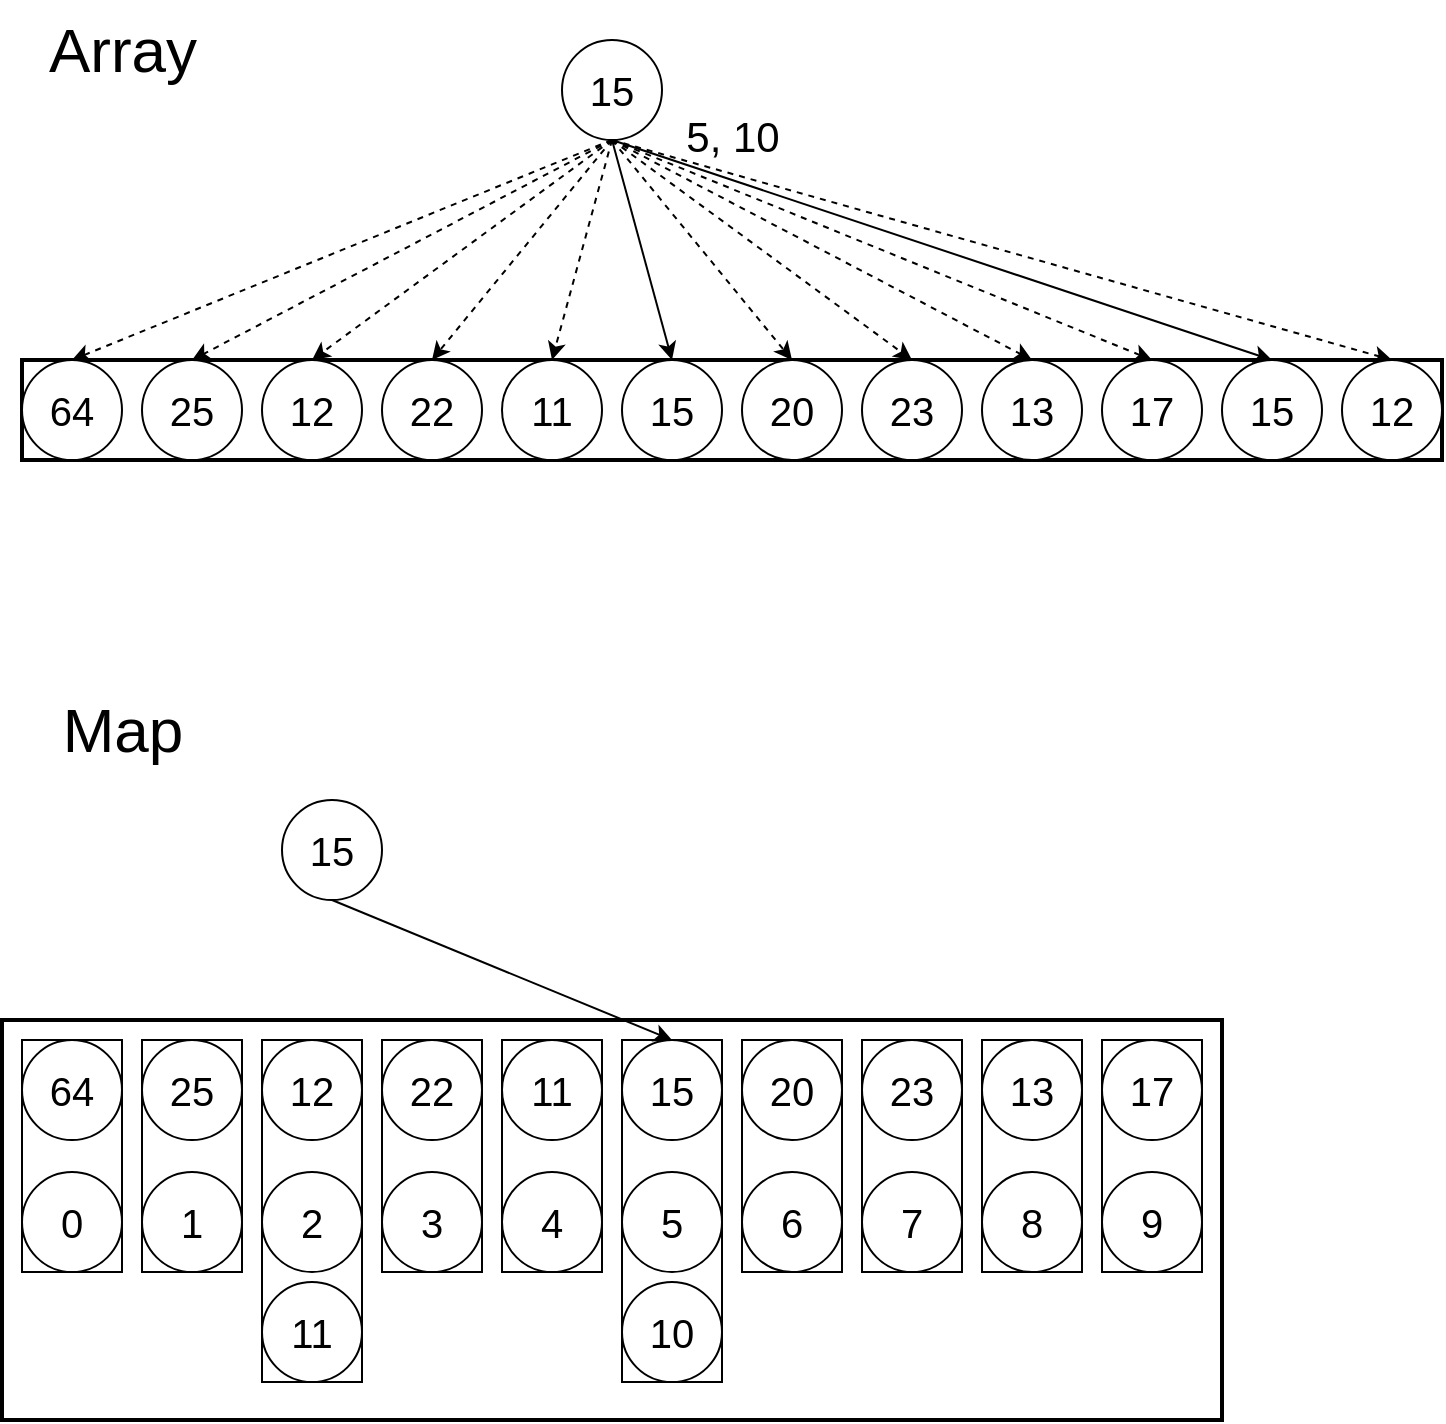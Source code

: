 <mxfile>
    <diagram id="9_Qk0hE52ls-_hXJr3vT" name="Page-1">
        <mxGraphModel dx="702" dy="254" grid="1" gridSize="10" guides="1" tooltips="1" connect="1" arrows="1" fold="1" page="1" pageScale="1" pageWidth="850" pageHeight="1100" math="0" shadow="0">
            <root>
                <mxCell id="0"/>
                <mxCell id="1" parent="0"/>
                <mxCell id="2" value="" style="group;strokeColor=default;strokeWidth=2;container=0;" vertex="1" connectable="0" parent="1">
                    <mxGeometry x="80" y="200" width="710" height="50" as="geometry"/>
                </mxCell>
                <mxCell id="3" value="&lt;font style=&quot;font-size: 20px;&quot;&gt;64&lt;/font&gt;" style="ellipse;whiteSpace=wrap;html=1;" vertex="1" parent="1">
                    <mxGeometry x="80" y="200" width="50" height="50" as="geometry"/>
                </mxCell>
                <mxCell id="4" value="&lt;font style=&quot;font-size: 20px;&quot;&gt;25&lt;/font&gt;" style="ellipse;whiteSpace=wrap;html=1;" vertex="1" parent="1">
                    <mxGeometry x="140" y="200" width="50" height="50" as="geometry"/>
                </mxCell>
                <mxCell id="5" value="&lt;font style=&quot;font-size: 20px;&quot;&gt;12&lt;/font&gt;" style="ellipse;whiteSpace=wrap;html=1;" vertex="1" parent="1">
                    <mxGeometry x="200" y="200" width="50" height="50" as="geometry"/>
                </mxCell>
                <mxCell id="6" value="&lt;font style=&quot;font-size: 20px;&quot;&gt;22&lt;/font&gt;" style="ellipse;whiteSpace=wrap;html=1;" vertex="1" parent="1">
                    <mxGeometry x="260" y="200" width="50" height="50" as="geometry"/>
                </mxCell>
                <mxCell id="7" value="&lt;font style=&quot;font-size: 20px;&quot;&gt;11&lt;/font&gt;" style="ellipse;whiteSpace=wrap;html=1;" vertex="1" parent="1">
                    <mxGeometry x="320" y="200" width="50" height="50" as="geometry"/>
                </mxCell>
                <mxCell id="8" value="&lt;font style=&quot;font-size: 20px;&quot;&gt;15&lt;/font&gt;" style="ellipse;whiteSpace=wrap;html=1;" vertex="1" parent="1">
                    <mxGeometry x="380" y="200" width="50" height="50" as="geometry"/>
                </mxCell>
                <mxCell id="9" value="&lt;font style=&quot;font-size: 20px;&quot;&gt;20&lt;/font&gt;" style="ellipse;whiteSpace=wrap;html=1;" vertex="1" parent="1">
                    <mxGeometry x="440" y="200" width="50" height="50" as="geometry"/>
                </mxCell>
                <mxCell id="10" value="&lt;font style=&quot;font-size: 20px;&quot;&gt;23&lt;/font&gt;" style="ellipse;whiteSpace=wrap;html=1;" vertex="1" parent="1">
                    <mxGeometry x="500" y="200" width="50" height="50" as="geometry"/>
                </mxCell>
                <mxCell id="11" value="&lt;font style=&quot;font-size: 20px;&quot;&gt;13&lt;/font&gt;" style="ellipse;whiteSpace=wrap;html=1;" vertex="1" parent="1">
                    <mxGeometry x="560" y="200" width="50" height="50" as="geometry"/>
                </mxCell>
                <mxCell id="12" value="&lt;font style=&quot;font-size: 20px;&quot;&gt;17&lt;/font&gt;" style="ellipse;whiteSpace=wrap;html=1;" vertex="1" parent="1">
                    <mxGeometry x="620" y="200" width="50" height="50" as="geometry"/>
                </mxCell>
                <mxCell id="13" value="&lt;font style=&quot;font-size: 31px;&quot;&gt;Array&lt;/font&gt;" style="text;html=1;align=center;verticalAlign=middle;resizable=0;points=[];autosize=1;strokeColor=none;fillColor=none;" vertex="1" parent="1">
                    <mxGeometry x="80" y="20" width="100" height="50" as="geometry"/>
                </mxCell>
                <mxCell id="15" style="edgeStyle=none;html=1;exitX=0.5;exitY=1;exitDx=0;exitDy=0;entryX=0.5;entryY=0;entryDx=0;entryDy=0;fontSize=31;dashed=1;" edge="1" parent="1" source="14" target="3">
                    <mxGeometry relative="1" as="geometry"/>
                </mxCell>
                <mxCell id="16" style="edgeStyle=none;html=1;exitX=0.5;exitY=1;exitDx=0;exitDy=0;entryX=0.5;entryY=0;entryDx=0;entryDy=0;fontSize=31;" edge="1" parent="1" source="14" target="8">
                    <mxGeometry relative="1" as="geometry"/>
                </mxCell>
                <mxCell id="17" style="edgeStyle=none;html=1;exitX=0.5;exitY=1;exitDx=0;exitDy=0;entryX=0.5;entryY=0;entryDx=0;entryDy=0;dashed=1;fontSize=31;" edge="1" parent="1" source="14" target="4">
                    <mxGeometry relative="1" as="geometry"/>
                </mxCell>
                <mxCell id="18" style="edgeStyle=none;html=1;exitX=0.5;exitY=1;exitDx=0;exitDy=0;entryX=0.5;entryY=0;entryDx=0;entryDy=0;dashed=1;fontSize=31;" edge="1" parent="1" source="14" target="5">
                    <mxGeometry relative="1" as="geometry"/>
                </mxCell>
                <mxCell id="19" style="edgeStyle=none;html=1;exitX=0.5;exitY=1;exitDx=0;exitDy=0;entryX=0.5;entryY=0;entryDx=0;entryDy=0;dashed=1;fontSize=31;" edge="1" parent="1" source="14" target="6">
                    <mxGeometry relative="1" as="geometry"/>
                </mxCell>
                <mxCell id="20" style="edgeStyle=none;html=1;exitX=0.5;exitY=1;exitDx=0;exitDy=0;entryX=0.5;entryY=0;entryDx=0;entryDy=0;dashed=1;fontSize=31;" edge="1" parent="1" source="14" target="7">
                    <mxGeometry relative="1" as="geometry"/>
                </mxCell>
                <mxCell id="71" style="edgeStyle=none;html=1;exitX=0.5;exitY=1;exitDx=0;exitDy=0;entryX=0.5;entryY=0;entryDx=0;entryDy=0;dashed=1;fontSize=31;" edge="1" parent="1" source="14" target="9">
                    <mxGeometry relative="1" as="geometry"/>
                </mxCell>
                <mxCell id="72" style="edgeStyle=none;html=1;exitX=0.5;exitY=1;exitDx=0;exitDy=0;entryX=0.5;entryY=0;entryDx=0;entryDy=0;dashed=1;fontSize=31;" edge="1" parent="1" source="14" target="10">
                    <mxGeometry relative="1" as="geometry"/>
                </mxCell>
                <mxCell id="73" style="edgeStyle=none;html=1;exitX=0.5;exitY=1;exitDx=0;exitDy=0;entryX=0.5;entryY=0;entryDx=0;entryDy=0;dashed=1;fontSize=31;" edge="1" parent="1" source="14" target="11">
                    <mxGeometry relative="1" as="geometry"/>
                </mxCell>
                <mxCell id="74" style="edgeStyle=none;html=1;exitX=0.5;exitY=1;exitDx=0;exitDy=0;entryX=0.5;entryY=0;entryDx=0;entryDy=0;dashed=1;fontSize=31;" edge="1" parent="1" source="14" target="12">
                    <mxGeometry relative="1" as="geometry"/>
                </mxCell>
                <mxCell id="75" style="edgeStyle=none;html=1;exitX=0.5;exitY=1;exitDx=0;exitDy=0;entryX=0.5;entryY=0;entryDx=0;entryDy=0;dashed=1;fontSize=31;" edge="1" parent="1" source="14" target="69">
                    <mxGeometry relative="1" as="geometry"/>
                </mxCell>
                <mxCell id="76" style="edgeStyle=none;html=1;exitX=0.5;exitY=1;exitDx=0;exitDy=0;entryX=0.5;entryY=0;entryDx=0;entryDy=0;fontSize=31;" edge="1" parent="1" source="14" target="68">
                    <mxGeometry relative="1" as="geometry"/>
                </mxCell>
                <mxCell id="14" value="&lt;font style=&quot;font-size: 20px;&quot;&gt;15&lt;/font&gt;" style="ellipse;whiteSpace=wrap;html=1;" vertex="1" parent="1">
                    <mxGeometry x="350" y="40" width="50" height="50" as="geometry"/>
                </mxCell>
                <mxCell id="21" value="" style="group;strokeColor=default;strokeWidth=2;container=0;" vertex="1" connectable="0" parent="1">
                    <mxGeometry x="70" y="530" width="610" height="200" as="geometry"/>
                </mxCell>
                <mxCell id="32" value="&lt;span style=&quot;font-size: 31px;&quot;&gt;Map&lt;/span&gt;" style="text;html=1;align=center;verticalAlign=middle;resizable=0;points=[];autosize=1;strokeColor=none;fillColor=none;" vertex="1" parent="1">
                    <mxGeometry x="90" y="360" width="80" height="50" as="geometry"/>
                </mxCell>
                <mxCell id="34" style="edgeStyle=none;html=1;exitX=0.5;exitY=1;exitDx=0;exitDy=0;entryX=0.5;entryY=0;entryDx=0;entryDy=0;fontSize=31;" edge="1" source="39" target="27" parent="1">
                    <mxGeometry relative="1" as="geometry"/>
                </mxCell>
                <mxCell id="39" value="&lt;font style=&quot;font-size: 20px;&quot;&gt;15&lt;/font&gt;" style="ellipse;whiteSpace=wrap;html=1;" vertex="1" parent="1">
                    <mxGeometry x="210" y="420" width="50" height="50" as="geometry"/>
                </mxCell>
                <mxCell id="53" value="" style="group;strokeColor=default;" vertex="1" connectable="0" parent="1">
                    <mxGeometry x="260" y="540" width="50" height="116" as="geometry"/>
                </mxCell>
                <mxCell id="25" value="&lt;font style=&quot;font-size: 20px;&quot;&gt;22&lt;/font&gt;" style="ellipse;whiteSpace=wrap;html=1;" vertex="1" parent="53">
                    <mxGeometry width="50" height="50" as="geometry"/>
                </mxCell>
                <mxCell id="45" value="&lt;font style=&quot;font-size: 20px;&quot;&gt;3&lt;/font&gt;" style="ellipse;whiteSpace=wrap;html=1;" vertex="1" parent="53">
                    <mxGeometry y="66" width="50" height="50" as="geometry"/>
                </mxCell>
                <mxCell id="54" value="" style="group;strokeColor=default;" vertex="1" connectable="0" parent="1">
                    <mxGeometry x="320" y="540" width="50" height="116" as="geometry"/>
                </mxCell>
                <mxCell id="26" value="&lt;font style=&quot;font-size: 20px;&quot;&gt;11&lt;/font&gt;" style="ellipse;whiteSpace=wrap;html=1;" vertex="1" parent="54">
                    <mxGeometry width="50" height="50" as="geometry"/>
                </mxCell>
                <mxCell id="46" value="&lt;font style=&quot;font-size: 20px;&quot;&gt;4&lt;/font&gt;" style="ellipse;whiteSpace=wrap;html=1;" vertex="1" parent="54">
                    <mxGeometry y="66" width="50" height="50" as="geometry"/>
                </mxCell>
                <mxCell id="56" value="" style="group;strokeColor=default;" vertex="1" connectable="0" parent="1">
                    <mxGeometry x="440" y="540" width="50" height="116" as="geometry"/>
                </mxCell>
                <mxCell id="28" value="&lt;font style=&quot;font-size: 20px;&quot;&gt;20&lt;/font&gt;" style="ellipse;whiteSpace=wrap;html=1;" vertex="1" parent="56">
                    <mxGeometry width="50" height="50" as="geometry"/>
                </mxCell>
                <mxCell id="48" value="&lt;font style=&quot;font-size: 20px;&quot;&gt;6&lt;/font&gt;" style="ellipse;whiteSpace=wrap;html=1;" vertex="1" parent="56">
                    <mxGeometry y="66" width="50" height="50" as="geometry"/>
                </mxCell>
                <mxCell id="57" value="" style="group;strokeColor=default;" vertex="1" connectable="0" parent="1">
                    <mxGeometry x="500" y="540" width="50" height="116" as="geometry"/>
                </mxCell>
                <mxCell id="29" value="&lt;font style=&quot;font-size: 20px;&quot;&gt;23&lt;/font&gt;" style="ellipse;whiteSpace=wrap;html=1;" vertex="1" parent="57">
                    <mxGeometry width="50" height="50" as="geometry"/>
                </mxCell>
                <mxCell id="49" value="&lt;font style=&quot;font-size: 20px;&quot;&gt;7&lt;/font&gt;" style="ellipse;whiteSpace=wrap;html=1;" vertex="1" parent="57">
                    <mxGeometry y="66" width="50" height="50" as="geometry"/>
                </mxCell>
                <mxCell id="58" value="" style="group;strokeColor=default;" vertex="1" connectable="0" parent="1">
                    <mxGeometry x="560" y="540" width="50" height="116" as="geometry"/>
                </mxCell>
                <mxCell id="30" value="&lt;font style=&quot;font-size: 20px;&quot;&gt;13&lt;/font&gt;" style="ellipse;whiteSpace=wrap;html=1;" vertex="1" parent="58">
                    <mxGeometry width="50" height="50" as="geometry"/>
                </mxCell>
                <mxCell id="50" value="&lt;font style=&quot;font-size: 20px;&quot;&gt;8&lt;/font&gt;" style="ellipse;whiteSpace=wrap;html=1;" vertex="1" parent="58">
                    <mxGeometry y="66" width="50" height="50" as="geometry"/>
                </mxCell>
                <mxCell id="59" value="" style="group;strokeColor=default;" vertex="1" connectable="0" parent="1">
                    <mxGeometry x="620" y="540" width="50" height="116" as="geometry"/>
                </mxCell>
                <mxCell id="31" value="&lt;font style=&quot;font-size: 20px;&quot;&gt;17&lt;/font&gt;" style="ellipse;whiteSpace=wrap;html=1;" vertex="1" parent="59">
                    <mxGeometry width="50" height="50" as="geometry"/>
                </mxCell>
                <mxCell id="51" value="&lt;font style=&quot;font-size: 20px;&quot;&gt;9&lt;/font&gt;" style="ellipse;whiteSpace=wrap;html=1;" vertex="1" parent="59">
                    <mxGeometry y="66" width="50" height="50" as="geometry"/>
                </mxCell>
                <mxCell id="61" value="" style="group;strokeColor=default;" vertex="1" connectable="0" parent="1">
                    <mxGeometry x="140" y="540" width="50" height="116" as="geometry"/>
                </mxCell>
                <mxCell id="23" value="&lt;font style=&quot;font-size: 20px;&quot;&gt;25&lt;/font&gt;" style="ellipse;whiteSpace=wrap;html=1;" vertex="1" parent="61">
                    <mxGeometry width="50" height="50" as="geometry"/>
                </mxCell>
                <mxCell id="42" value="&lt;font style=&quot;font-size: 20px;&quot;&gt;1&lt;/font&gt;" style="ellipse;whiteSpace=wrap;html=1;" vertex="1" parent="61">
                    <mxGeometry y="66" width="50" height="50" as="geometry"/>
                </mxCell>
                <mxCell id="62" value="" style="group;strokeColor=default;" vertex="1" connectable="0" parent="1">
                    <mxGeometry x="80" y="540" width="50" height="116" as="geometry"/>
                </mxCell>
                <mxCell id="22" value="&lt;font style=&quot;font-size: 20px;&quot;&gt;64&lt;/font&gt;" style="ellipse;whiteSpace=wrap;html=1;" vertex="1" parent="62">
                    <mxGeometry width="50" height="50" as="geometry"/>
                </mxCell>
                <mxCell id="40" value="&lt;font style=&quot;font-size: 20px;&quot;&gt;0&lt;/font&gt;" style="ellipse;whiteSpace=wrap;html=1;" vertex="1" parent="62">
                    <mxGeometry y="66" width="50" height="50" as="geometry"/>
                </mxCell>
                <mxCell id="64" value="" style="group;strokeColor=default;" vertex="1" connectable="0" parent="1">
                    <mxGeometry x="380" y="540" width="50" height="171" as="geometry"/>
                </mxCell>
                <mxCell id="27" value="&lt;font style=&quot;font-size: 20px;&quot;&gt;15&lt;/font&gt;" style="ellipse;whiteSpace=wrap;html=1;" vertex="1" parent="64">
                    <mxGeometry width="50" height="50" as="geometry"/>
                </mxCell>
                <mxCell id="47" value="&lt;font style=&quot;font-size: 20px;&quot;&gt;5&lt;/font&gt;" style="ellipse;whiteSpace=wrap;html=1;" vertex="1" parent="64">
                    <mxGeometry y="66" width="50" height="50" as="geometry"/>
                </mxCell>
                <mxCell id="63" value="&lt;font style=&quot;font-size: 20px;&quot;&gt;10&lt;/font&gt;" style="ellipse;whiteSpace=wrap;html=1;" vertex="1" parent="64">
                    <mxGeometry y="121" width="50" height="50" as="geometry"/>
                </mxCell>
                <mxCell id="67" value="" style="group;strokeColor=default;" vertex="1" connectable="0" parent="1">
                    <mxGeometry x="200" y="540" width="50" height="171" as="geometry"/>
                </mxCell>
                <mxCell id="24" value="&lt;font style=&quot;font-size: 20px;&quot;&gt;12&lt;/font&gt;" style="ellipse;whiteSpace=wrap;html=1;" vertex="1" parent="67">
                    <mxGeometry width="50" height="50" as="geometry"/>
                </mxCell>
                <mxCell id="44" value="&lt;font style=&quot;font-size: 20px;&quot;&gt;2&lt;/font&gt;" style="ellipse;whiteSpace=wrap;html=1;" vertex="1" parent="67">
                    <mxGeometry y="66" width="50" height="50" as="geometry"/>
                </mxCell>
                <mxCell id="65" value="&lt;font style=&quot;font-size: 20px;&quot;&gt;11&lt;/font&gt;" style="ellipse;whiteSpace=wrap;html=1;" vertex="1" parent="67">
                    <mxGeometry y="121" width="50" height="50" as="geometry"/>
                </mxCell>
                <mxCell id="68" value="&lt;font style=&quot;font-size: 20px;&quot;&gt;15&lt;/font&gt;" style="ellipse;whiteSpace=wrap;html=1;" vertex="1" parent="1">
                    <mxGeometry x="680" y="200" width="50" height="50" as="geometry"/>
                </mxCell>
                <mxCell id="69" value="&lt;font style=&quot;font-size: 20px;&quot;&gt;12&lt;br&gt;&lt;/font&gt;" style="ellipse;whiteSpace=wrap;html=1;" vertex="1" parent="1">
                    <mxGeometry x="740" y="200" width="50" height="50" as="geometry"/>
                </mxCell>
                <mxCell id="77" value="&lt;font style=&quot;font-size: 21px;&quot;&gt;5, 10&lt;/font&gt;" style="text;html=1;align=center;verticalAlign=middle;resizable=0;points=[];autosize=1;strokeColor=none;fillColor=none;fontSize=31;" vertex="1" parent="1">
                    <mxGeometry x="400" y="60" width="70" height="50" as="geometry"/>
                </mxCell>
            </root>
        </mxGraphModel>
    </diagram>
</mxfile>